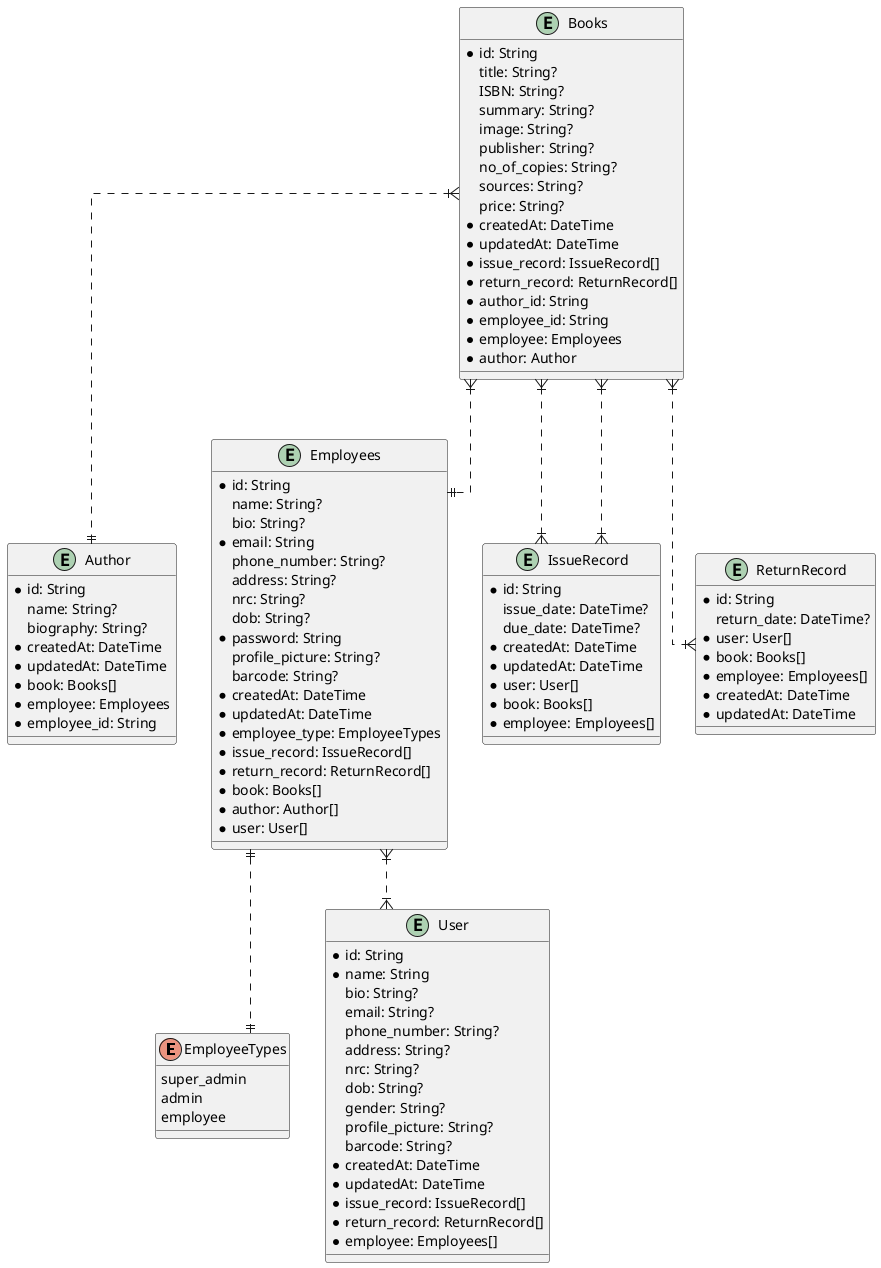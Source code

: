 @startuml

skinparam linetype ortho

enum EmployeeTypes {
  super_admin
  admin
  employee
}

entity Books {
  * id: String
  title: String?
  ISBN: String?
  summary: String?
  image: String?
  publisher: String?
  no_of_copies: String?
  sources: String?
  price: String?
  * createdAt: DateTime
  * updatedAt: DateTime
  * issue_record: IssueRecord[]
  * return_record: ReturnRecord[]
  * author_id: String
  * employee_id: String
  * employee: Employees
  * author: Author
}

entity Author {
  * id: String
  name: String?
  biography: String?
  * createdAt: DateTime
  * updatedAt: DateTime
  * book: Books[]
  * employee: Employees
  * employee_id: String
}

entity Employees {
  * id: String
  name: String?
  bio: String?
  * email: String
  phone_number: String?
  address: String?
  nrc: String?
  dob: String?
  * password: String
  profile_picture: String?
  barcode: String?
  * createdAt: DateTime
  * updatedAt: DateTime
  * employee_type: EmployeeTypes
  * issue_record: IssueRecord[]
  * return_record: ReturnRecord[]
  * book: Books[]
  * author: Author[]
  * user: User[]
}

entity User {
  * id: String
  * name: String
  bio: String?
  email: String?
  phone_number: String?
  address: String?
  nrc: String?
  dob: String?
  gender: String?
  profile_picture: String?
  barcode: String?
  * createdAt: DateTime
  * updatedAt: DateTime
  * issue_record: IssueRecord[]
  * return_record: ReturnRecord[]
  * employee: Employees[]
}

entity IssueRecord {
  * id: String
  issue_date: DateTime?
  due_date: DateTime?
  * createdAt: DateTime
  * updatedAt: DateTime
  * user: User[]
  * book: Books[]
  * employee: Employees[]
}

entity ReturnRecord {
  * id: String
  return_date: DateTime?
  * user: User[]
  * book: Books[]
  * employee: Employees[]
  * createdAt: DateTime
  * updatedAt: DateTime
}

Books }|..|{ IssueRecord
Books }|..|| Author
Books }|..|| Employees
Employees }|..|{ User
Books }|..|{ IssueRecord
Books }|..|{ ReturnRecord
Employees ||..|| EmployeeTypes

@enduml
